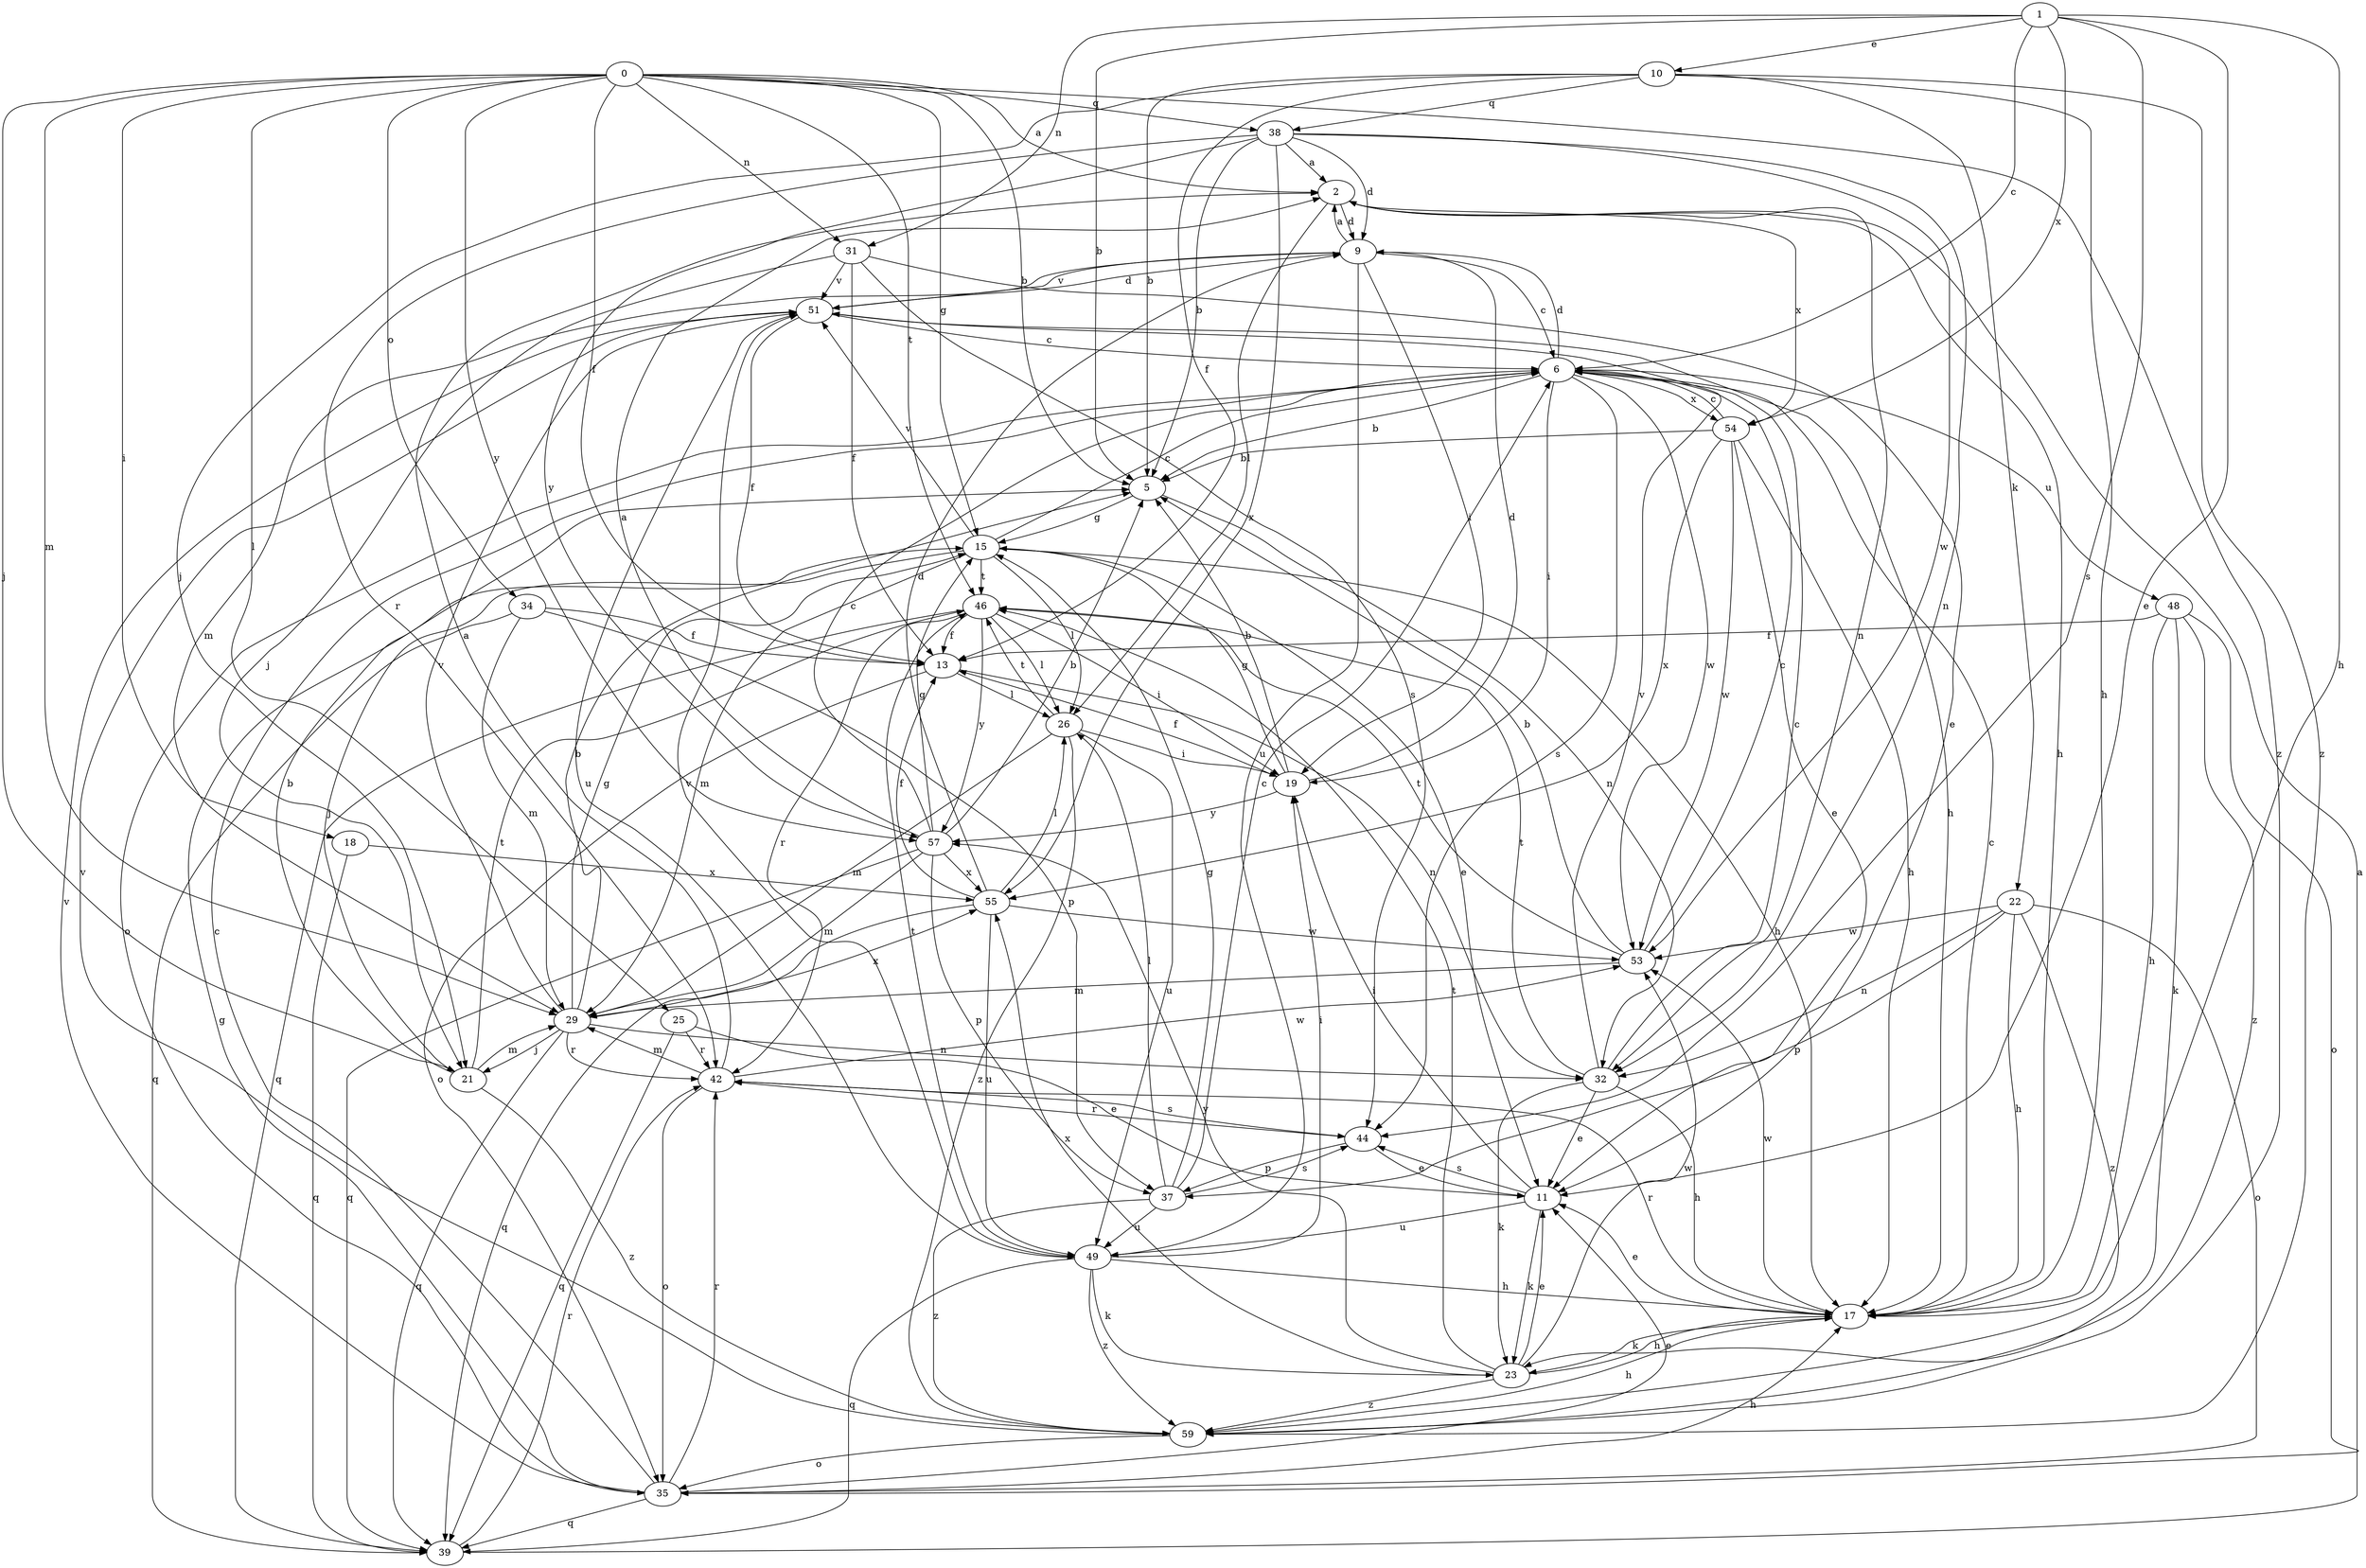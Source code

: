 strict digraph  {
0;
1;
2;
5;
6;
9;
10;
11;
13;
15;
17;
18;
19;
21;
22;
23;
25;
26;
29;
31;
32;
34;
35;
37;
38;
39;
42;
44;
46;
48;
49;
51;
53;
54;
55;
57;
59;
0 -> 2  [label=a];
0 -> 5  [label=b];
0 -> 13  [label=f];
0 -> 15  [label=g];
0 -> 18  [label=i];
0 -> 21  [label=j];
0 -> 25  [label=l];
0 -> 29  [label=m];
0 -> 31  [label=n];
0 -> 34  [label=o];
0 -> 38  [label=q];
0 -> 46  [label=t];
0 -> 57  [label=y];
0 -> 59  [label=z];
1 -> 5  [label=b];
1 -> 6  [label=c];
1 -> 10  [label=e];
1 -> 11  [label=e];
1 -> 17  [label=h];
1 -> 31  [label=n];
1 -> 44  [label=s];
1 -> 54  [label=x];
2 -> 9  [label=d];
2 -> 17  [label=h];
2 -> 26  [label=l];
2 -> 32  [label=n];
2 -> 54  [label=x];
5 -> 15  [label=g];
5 -> 32  [label=n];
6 -> 5  [label=b];
6 -> 9  [label=d];
6 -> 19  [label=i];
6 -> 35  [label=o];
6 -> 44  [label=s];
6 -> 48  [label=u];
6 -> 53  [label=w];
6 -> 54  [label=x];
9 -> 2  [label=a];
9 -> 6  [label=c];
9 -> 19  [label=i];
9 -> 29  [label=m];
9 -> 49  [label=u];
9 -> 51  [label=v];
10 -> 5  [label=b];
10 -> 13  [label=f];
10 -> 17  [label=h];
10 -> 21  [label=j];
10 -> 22  [label=k];
10 -> 38  [label=q];
10 -> 59  [label=z];
11 -> 19  [label=i];
11 -> 23  [label=k];
11 -> 44  [label=s];
11 -> 49  [label=u];
13 -> 26  [label=l];
13 -> 32  [label=n];
13 -> 35  [label=o];
15 -> 6  [label=c];
15 -> 11  [label=e];
15 -> 17  [label=h];
15 -> 21  [label=j];
15 -> 26  [label=l];
15 -> 29  [label=m];
15 -> 46  [label=t];
15 -> 51  [label=v];
17 -> 6  [label=c];
17 -> 11  [label=e];
17 -> 23  [label=k];
17 -> 42  [label=r];
17 -> 53  [label=w];
18 -> 39  [label=q];
18 -> 55  [label=x];
19 -> 5  [label=b];
19 -> 9  [label=d];
19 -> 13  [label=f];
19 -> 15  [label=g];
19 -> 57  [label=y];
21 -> 5  [label=b];
21 -> 29  [label=m];
21 -> 46  [label=t];
21 -> 59  [label=z];
22 -> 17  [label=h];
22 -> 32  [label=n];
22 -> 35  [label=o];
22 -> 37  [label=p];
22 -> 53  [label=w];
22 -> 59  [label=z];
23 -> 11  [label=e];
23 -> 17  [label=h];
23 -> 46  [label=t];
23 -> 53  [label=w];
23 -> 55  [label=x];
23 -> 57  [label=y];
23 -> 59  [label=z];
25 -> 11  [label=e];
25 -> 39  [label=q];
25 -> 42  [label=r];
26 -> 19  [label=i];
26 -> 29  [label=m];
26 -> 46  [label=t];
26 -> 49  [label=u];
26 -> 59  [label=z];
29 -> 5  [label=b];
29 -> 15  [label=g];
29 -> 21  [label=j];
29 -> 32  [label=n];
29 -> 39  [label=q];
29 -> 42  [label=r];
29 -> 51  [label=v];
29 -> 55  [label=x];
31 -> 11  [label=e];
31 -> 13  [label=f];
31 -> 21  [label=j];
31 -> 44  [label=s];
31 -> 51  [label=v];
32 -> 6  [label=c];
32 -> 11  [label=e];
32 -> 17  [label=h];
32 -> 23  [label=k];
32 -> 46  [label=t];
32 -> 51  [label=v];
34 -> 13  [label=f];
34 -> 29  [label=m];
34 -> 37  [label=p];
34 -> 39  [label=q];
35 -> 6  [label=c];
35 -> 11  [label=e];
35 -> 15  [label=g];
35 -> 17  [label=h];
35 -> 39  [label=q];
35 -> 42  [label=r];
35 -> 51  [label=v];
37 -> 6  [label=c];
37 -> 15  [label=g];
37 -> 26  [label=l];
37 -> 44  [label=s];
37 -> 49  [label=u];
37 -> 59  [label=z];
38 -> 2  [label=a];
38 -> 5  [label=b];
38 -> 9  [label=d];
38 -> 32  [label=n];
38 -> 42  [label=r];
38 -> 53  [label=w];
38 -> 55  [label=x];
38 -> 57  [label=y];
39 -> 2  [label=a];
39 -> 42  [label=r];
42 -> 2  [label=a];
42 -> 29  [label=m];
42 -> 35  [label=o];
42 -> 44  [label=s];
42 -> 53  [label=w];
44 -> 11  [label=e];
44 -> 37  [label=p];
44 -> 42  [label=r];
46 -> 13  [label=f];
46 -> 19  [label=i];
46 -> 26  [label=l];
46 -> 39  [label=q];
46 -> 42  [label=r];
46 -> 57  [label=y];
48 -> 13  [label=f];
48 -> 17  [label=h];
48 -> 23  [label=k];
48 -> 35  [label=o];
48 -> 59  [label=z];
49 -> 17  [label=h];
49 -> 19  [label=i];
49 -> 23  [label=k];
49 -> 39  [label=q];
49 -> 46  [label=t];
49 -> 51  [label=v];
49 -> 59  [label=z];
51 -> 6  [label=c];
51 -> 9  [label=d];
51 -> 13  [label=f];
51 -> 17  [label=h];
51 -> 49  [label=u];
53 -> 5  [label=b];
53 -> 6  [label=c];
53 -> 29  [label=m];
53 -> 46  [label=t];
54 -> 5  [label=b];
54 -> 6  [label=c];
54 -> 11  [label=e];
54 -> 17  [label=h];
54 -> 53  [label=w];
54 -> 55  [label=x];
55 -> 9  [label=d];
55 -> 13  [label=f];
55 -> 26  [label=l];
55 -> 39  [label=q];
55 -> 49  [label=u];
55 -> 53  [label=w];
57 -> 2  [label=a];
57 -> 5  [label=b];
57 -> 6  [label=c];
57 -> 15  [label=g];
57 -> 29  [label=m];
57 -> 37  [label=p];
57 -> 39  [label=q];
57 -> 55  [label=x];
59 -> 17  [label=h];
59 -> 35  [label=o];
59 -> 51  [label=v];
}
